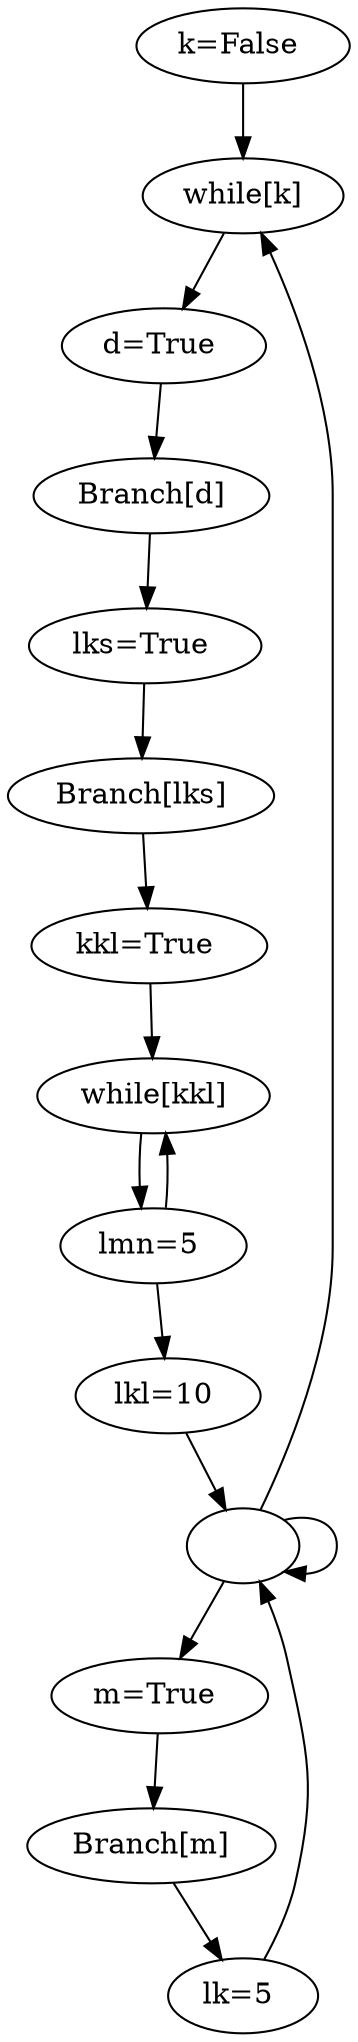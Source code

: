 // CFG
digraph {
	"k=False " -> "while[k]"
	"d=True " -> "Branch[d]"
	"lks=True " -> "Branch[lks]"
	"kkl=True " -> "while[kkl]"
	"while[kkl]" -> "lmn=5 "
	"lmn=5 " -> "while[kkl]"
	"lmn=5 " -> "lkl=10 "
	"Branch[lks]" -> "kkl=True "
	"lkl=10 " -> " "
	"Branch[d]" -> "lks=True "
	" " -> " "
	"while[k]" -> "d=True "
	" " -> "while[k]"
	" " -> "m=True "
	"m=True " -> "Branch[m]"
	"Branch[m]" -> "lk=5 "
	"lk=5 " -> " "
}
